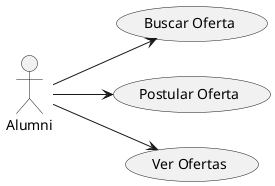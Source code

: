 @startuml
left to right direction

usecase "Buscar Oferta" as BuscarOferta
usecase "Postular Oferta" as PostularOferta
usecase "Ver Ofertas" as VerOfertas



Alumni --> BuscarOferta
Alumni --> PostularOferta
Alumni --> VerOfertas
@enduml

